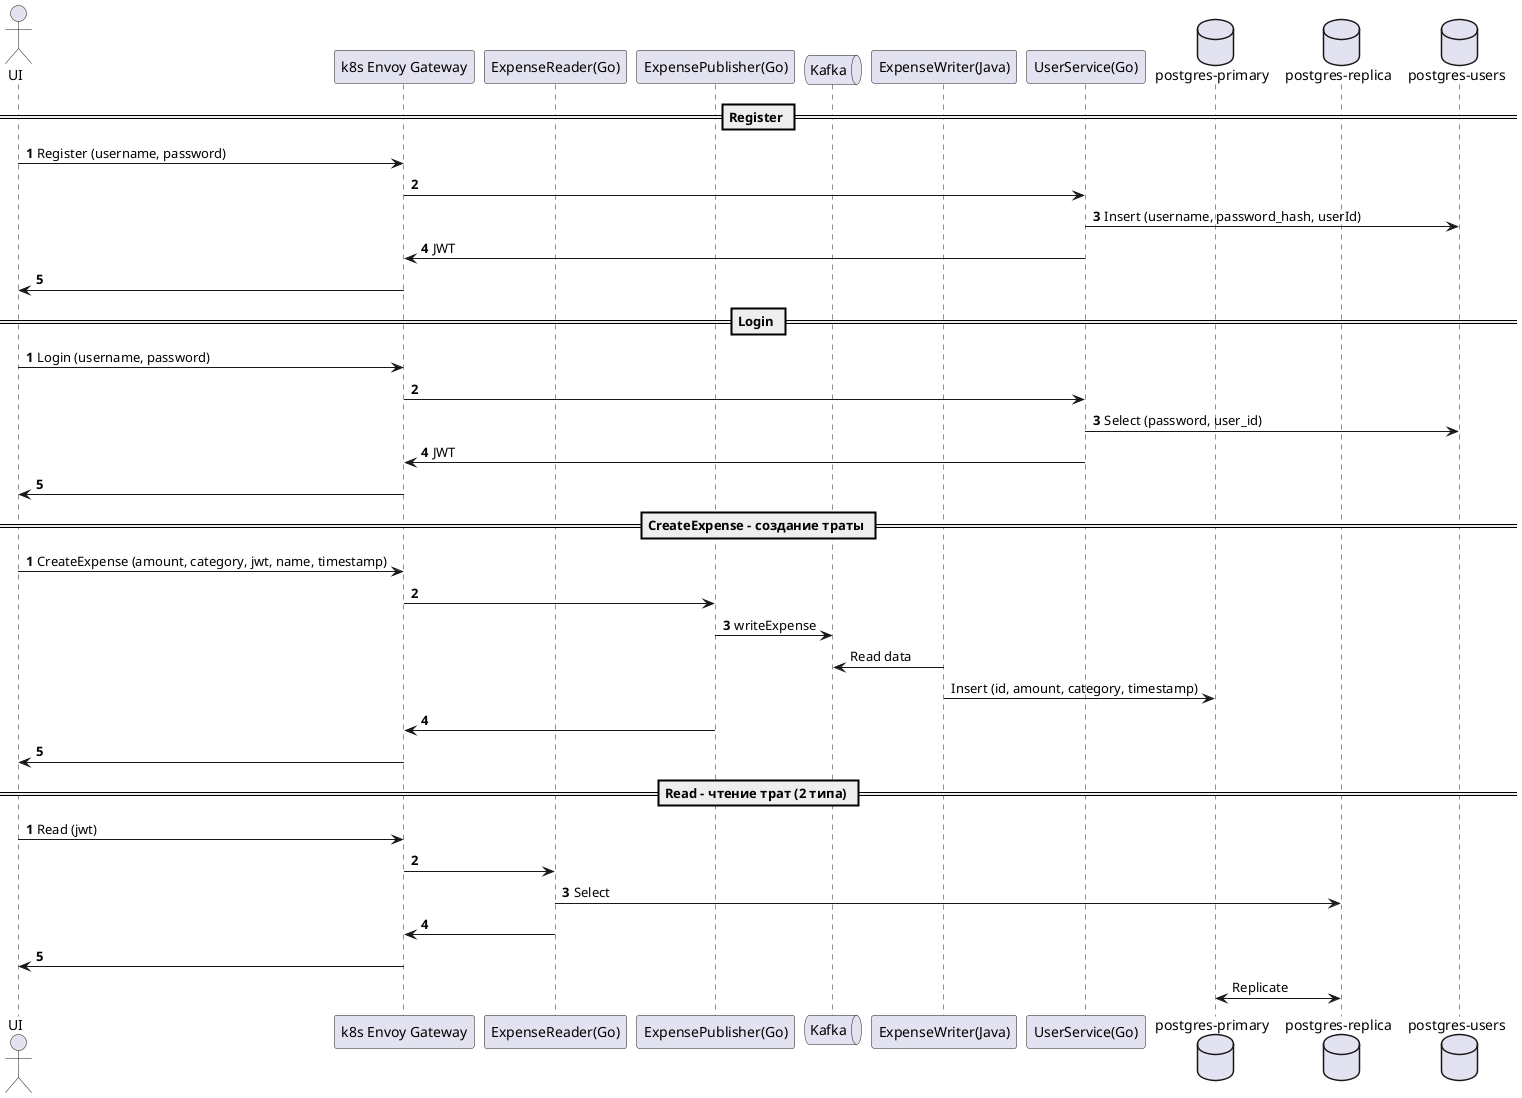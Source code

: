 @startuml
actor UI
participant "k8s Envoy Gateway"
participant "ExpenseReader(Go)"
participant "ExpensePublisher(Go)"
queue Kafka
participant "ExpenseWriter(Java)"
participant "UserService(Go)"
database "postgres-primary"
database "postgres-replica"
database "postgres-users"
== Register ==
autonumber 1
UI -> "k8s Envoy Gateway": Register (username, password)
"k8s Envoy Gateway" -> "UserService(Go)"
"UserService(Go)" -> "postgres-users": Insert (username, password_hash, userId)
"UserService(Go)" -> "k8s Envoy Gateway": JWT
"k8s Envoy Gateway" -> UI
== Login ==
autonumber 1
UI -> "k8s Envoy Gateway": Login (username, password)
"k8s Envoy Gateway" -> "UserService(Go)"
"UserService(Go)" -> "postgres-users": Select (password, user_id)
"UserService(Go)" -> "k8s Envoy Gateway": JWT
"k8s Envoy Gateway" -> UI
autonumber 1
== CreateExpense - создание траты ==
UI -> "k8s Envoy Gateway": CreateExpense (amount, category, jwt, name, timestamp)
"k8s Envoy Gateway" -> "ExpensePublisher(Go)"
"ExpensePublisher(Go)" -> Kafka: writeExpense
autonumber stop
"ExpenseWriter(Java)" -> Kafka: Read data
"ExpenseWriter(Java)" -> "postgres-primary": Insert (id, amount, category, timestamp)
autonumber resume
"ExpensePublisher(Go)" -> "k8s Envoy Gateway"
"k8s Envoy Gateway" -> UI
autonumber 1
== Read - чтение трат (2 типа) ==
UI -> "k8s Envoy Gateway": Read (jwt)
"k8s Envoy Gateway" -> "ExpenseReader(Go)"
"ExpenseReader(Go)" -> "postgres-replica": Select
"ExpenseReader(Go)" -> "k8s Envoy Gateway"
"k8s Envoy Gateway" -> UI
autonumber stop
"postgres-replica" <-> "postgres-primary": Replicate
@enduml